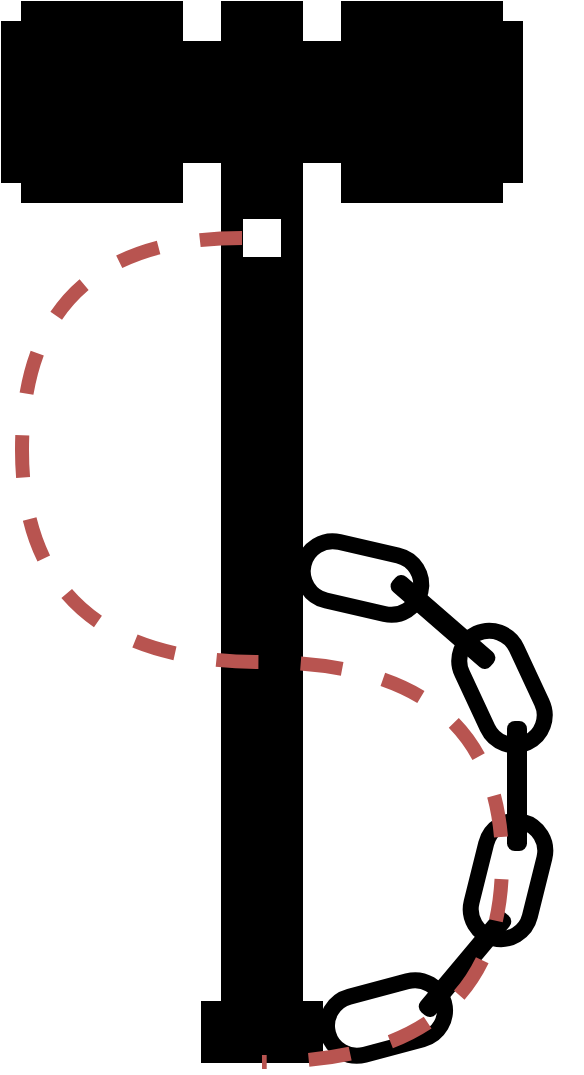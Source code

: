 <mxfile version="12.0.0" type="github" pages="1"><diagram id="gkzGoUw0bsOJUKgKwz_q" name="Page-1"><mxGraphModel dx="1185" dy="662" grid="1" gridSize="10" guides="1" tooltips="1" connect="1" arrows="1" fold="1" page="1" pageScale="1" pageWidth="827" pageHeight="1169" math="0" shadow="0"><root><mxCell id="0"/><mxCell id="1" parent="0"/><mxCell id="Nxwde-YuAzNqMTdSjijO-25" value="" style="edgeStyle=orthogonalEdgeStyle;curved=1;rounded=0;jumpSize=7;orthogonalLoop=1;jettySize=auto;html=1;startSize=6;strokeColor=#FF3333;strokeWidth=8;" parent="1" source="Nxwde-YuAzNqMTdSjijO-2" edge="1"><mxGeometry relative="1" as="geometry"><mxPoint x="180" y="310" as="targetPoint"/></mxGeometry></mxCell><mxCell id="Nxwde-YuAzNqMTdSjijO-2" value="" style="rounded=0;whiteSpace=wrap;html=1;fillColor=#000000;strokeColor=#000000;" parent="1" vertex="1"><mxGeometry x="260" y="280" width="80" height="60" as="geometry"/></mxCell><mxCell id="Nxwde-YuAzNqMTdSjijO-3" value="" style="rounded=0;whiteSpace=wrap;html=1;fillColor=#000000;strokeColor=#000000;" parent="1" vertex="1"><mxGeometry x="180" y="260" width="80" height="100" as="geometry"/></mxCell><mxCell id="Nxwde-YuAzNqMTdSjijO-4" value="" style="rounded=0;whiteSpace=wrap;html=1;fillColor=#000000;strokeColor=#000000;" parent="1" vertex="1"><mxGeometry x="340" y="260" width="80" height="100" as="geometry"/></mxCell><mxCell id="Nxwde-YuAzNqMTdSjijO-6" value="" style="rounded=0;whiteSpace=wrap;html=1;fillColor=#000000;strokeColor=#000000;" parent="1" vertex="1"><mxGeometry x="280" y="260" width="40" height="500" as="geometry"/></mxCell><mxCell id="Nxwde-YuAzNqMTdSjijO-7" value="" style="rounded=0;whiteSpace=wrap;html=1;fillColor=#000000;strokeColor=#000000;" parent="1" vertex="1"><mxGeometry x="170" y="270" width="10" height="80" as="geometry"/></mxCell><mxCell id="Nxwde-YuAzNqMTdSjijO-8" value="" style="rounded=0;whiteSpace=wrap;html=1;fillColor=#000000;strokeColor=#000000;" parent="1" vertex="1"><mxGeometry x="420" y="270" width="10" height="80" as="geometry"/></mxCell><mxCell id="Nxwde-YuAzNqMTdSjijO-9" value="" style="rounded=0;whiteSpace=wrap;html=1;fillColor=#000000;strokeColor=#000000;" parent="1" vertex="1"><mxGeometry x="270" y="760" width="60" height="30" as="geometry"/></mxCell><mxCell id="Nxwde-YuAzNqMTdSjijO-22" value="" style="whiteSpace=wrap;html=1;aspect=fixed;" parent="1" vertex="1"><mxGeometry x="290" y="368" width="20" height="20" as="geometry"/></mxCell><mxCell id="Nxwde-YuAzNqMTdSjijO-40" value="" style="group" parent="1" vertex="1" connectable="0"><mxGeometry x="320" y="533" width="140" height="250" as="geometry"/></mxCell><mxCell id="Nxwde-YuAzNqMTdSjijO-18" value="" style="rounded=1;whiteSpace=wrap;html=1;strokeColor=#000000;strokeWidth=8;fillColor=none;arcSize=50;rotation=-15;" parent="Nxwde-YuAzNqMTdSjijO-40" vertex="1"><mxGeometry x="12" y="220" width="60" height="30" as="geometry"/></mxCell><mxCell id="Nxwde-YuAzNqMTdSjijO-29" value="" style="rounded=1;whiteSpace=wrap;html=1;strokeColor=#000000;strokeWidth=8;fillColor=none;arcSize=50;rotation=13;" parent="Nxwde-YuAzNqMTdSjijO-40" vertex="1"><mxGeometry width="60" height="30" as="geometry"/></mxCell><mxCell id="Nxwde-YuAzNqMTdSjijO-30" value="" style="rounded=1;whiteSpace=wrap;html=1;strokeColor=#000000;strokeWidth=8;fillColor=none;arcSize=50;rotation=65;" parent="Nxwde-YuAzNqMTdSjijO-40" vertex="1"><mxGeometry x="70" y="55" width="60" height="30" as="geometry"/></mxCell><mxCell id="Nxwde-YuAzNqMTdSjijO-34" value="" style="rounded=1;whiteSpace=wrap;html=1;strokeColor=#000000;strokeWidth=8;fillColor=none;arcSize=50;rotation=104;" parent="Nxwde-YuAzNqMTdSjijO-40" vertex="1"><mxGeometry x="73" y="151" width="60" height="30" as="geometry"/></mxCell><mxCell id="Nxwde-YuAzNqMTdSjijO-37" value="" style="rounded=1;whiteSpace=wrap;html=1;strokeColor=none;strokeWidth=8;fillColor=#000000;arcSize=39;rotation=-50;" parent="Nxwde-YuAzNqMTdSjijO-40" vertex="1"><mxGeometry x="49" y="203" width="65" height="10" as="geometry"/></mxCell><mxCell id="Nxwde-YuAzNqMTdSjijO-38" value="" style="rounded=1;whiteSpace=wrap;html=1;strokeColor=none;strokeWidth=8;fillColor=#000000;arcSize=39;rotation=-90;" parent="Nxwde-YuAzNqMTdSjijO-40" vertex="1"><mxGeometry x="75" y="114" width="65" height="10" as="geometry"/></mxCell><mxCell id="Nxwde-YuAzNqMTdSjijO-39" value="" style="rounded=1;whiteSpace=wrap;html=1;strokeColor=none;strokeWidth=8;fillColor=#000000;arcSize=39;rotation=-139;" parent="Nxwde-YuAzNqMTdSjijO-40" vertex="1"><mxGeometry x="38" y="32" width="65" height="10" as="geometry"/></mxCell><mxCell id="DWUu10CA_8SpJPjwynKe-1" value="" style="endArrow=none;html=1;fillColor=#f8cecc;strokeColor=#b85450;dashed=1;strokeWidth=7;entryX=0.5;entryY=1;entryDx=0;entryDy=0;exitX=0;exitY=0.5;exitDx=0;exitDy=0;edgeStyle=orthogonalEdgeStyle;curved=1;" edge="1" parent="1" source="Nxwde-YuAzNqMTdSjijO-22" target="Nxwde-YuAzNqMTdSjijO-9"><mxGeometry width="50" height="50" relative="1" as="geometry"><mxPoint x="110" y="560" as="sourcePoint"/><mxPoint x="160" y="620" as="targetPoint"/><Array as="points"><mxPoint x="180" y="378"/><mxPoint x="180" y="590"/><mxPoint x="420" y="590"/><mxPoint x="420" y="790"/></Array></mxGeometry></mxCell></root></mxGraphModel></diagram></mxfile>